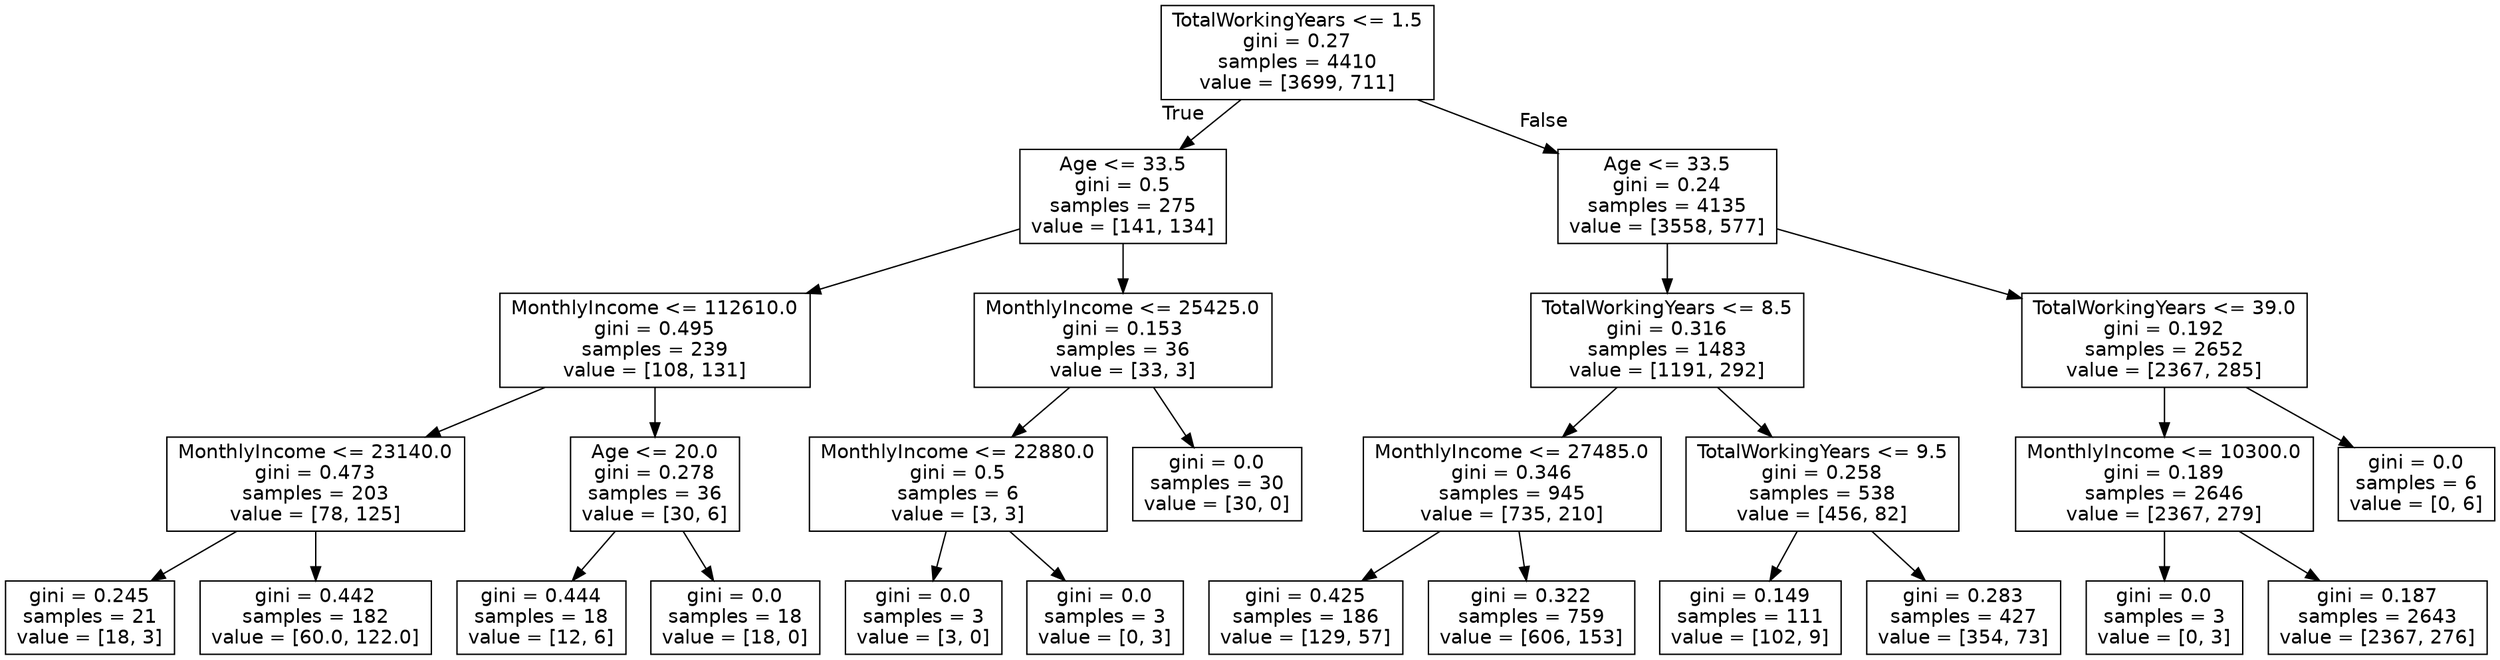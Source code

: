 digraph Tree {
node [shape=box, fontname="helvetica"] ;
edge [fontname="helvetica"] ;
0 [label="TotalWorkingYears <= 1.5\ngini = 0.27\nsamples = 4410\nvalue = [3699, 711]"] ;
1 [label="Age <= 33.5\ngini = 0.5\nsamples = 275\nvalue = [141, 134]"] ;
0 -> 1 [labeldistance=2.5, labelangle=45, headlabel="True"] ;
2 [label="MonthlyIncome <= 112610.0\ngini = 0.495\nsamples = 239\nvalue = [108, 131]"] ;
1 -> 2 ;
3 [label="MonthlyIncome <= 23140.0\ngini = 0.473\nsamples = 203\nvalue = [78, 125]"] ;
2 -> 3 ;
4 [label="gini = 0.245\nsamples = 21\nvalue = [18, 3]"] ;
3 -> 4 ;
5 [label="gini = 0.442\nsamples = 182\nvalue = [60.0, 122.0]"] ;
3 -> 5 ;
6 [label="Age <= 20.0\ngini = 0.278\nsamples = 36\nvalue = [30, 6]"] ;
2 -> 6 ;
7 [label="gini = 0.444\nsamples = 18\nvalue = [12, 6]"] ;
6 -> 7 ;
8 [label="gini = 0.0\nsamples = 18\nvalue = [18, 0]"] ;
6 -> 8 ;
9 [label="MonthlyIncome <= 25425.0\ngini = 0.153\nsamples = 36\nvalue = [33, 3]"] ;
1 -> 9 ;
10 [label="MonthlyIncome <= 22880.0\ngini = 0.5\nsamples = 6\nvalue = [3, 3]"] ;
9 -> 10 ;
11 [label="gini = 0.0\nsamples = 3\nvalue = [3, 0]"] ;
10 -> 11 ;
12 [label="gini = 0.0\nsamples = 3\nvalue = [0, 3]"] ;
10 -> 12 ;
13 [label="gini = 0.0\nsamples = 30\nvalue = [30, 0]"] ;
9 -> 13 ;
14 [label="Age <= 33.5\ngini = 0.24\nsamples = 4135\nvalue = [3558, 577]"] ;
0 -> 14 [labeldistance=2.5, labelangle=-45, headlabel="False"] ;
15 [label="TotalWorkingYears <= 8.5\ngini = 0.316\nsamples = 1483\nvalue = [1191, 292]"] ;
14 -> 15 ;
16 [label="MonthlyIncome <= 27485.0\ngini = 0.346\nsamples = 945\nvalue = [735, 210]"] ;
15 -> 16 ;
17 [label="gini = 0.425\nsamples = 186\nvalue = [129, 57]"] ;
16 -> 17 ;
18 [label="gini = 0.322\nsamples = 759\nvalue = [606, 153]"] ;
16 -> 18 ;
19 [label="TotalWorkingYears <= 9.5\ngini = 0.258\nsamples = 538\nvalue = [456, 82]"] ;
15 -> 19 ;
20 [label="gini = 0.149\nsamples = 111\nvalue = [102, 9]"] ;
19 -> 20 ;
21 [label="gini = 0.283\nsamples = 427\nvalue = [354, 73]"] ;
19 -> 21 ;
22 [label="TotalWorkingYears <= 39.0\ngini = 0.192\nsamples = 2652\nvalue = [2367, 285]"] ;
14 -> 22 ;
23 [label="MonthlyIncome <= 10300.0\ngini = 0.189\nsamples = 2646\nvalue = [2367, 279]"] ;
22 -> 23 ;
24 [label="gini = 0.0\nsamples = 3\nvalue = [0, 3]"] ;
23 -> 24 ;
25 [label="gini = 0.187\nsamples = 2643\nvalue = [2367, 276]"] ;
23 -> 25 ;
26 [label="gini = 0.0\nsamples = 6\nvalue = [0, 6]"] ;
22 -> 26 ;
}